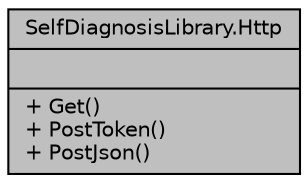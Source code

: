 digraph "SelfDiagnosisLibrary.Http"
{
 // LATEX_PDF_SIZE
  edge [fontname="Helvetica",fontsize="10",labelfontname="Helvetica",labelfontsize="10"];
  node [fontname="Helvetica",fontsize="10",shape=record];
  Node1 [label="{SelfDiagnosisLibrary.Http\n||+ Get()\l+ PostToken()\l+ PostJson()\l}",height=0.2,width=0.4,color="black", fillcolor="grey75", style="filled", fontcolor="black",tooltip=" "];
}

